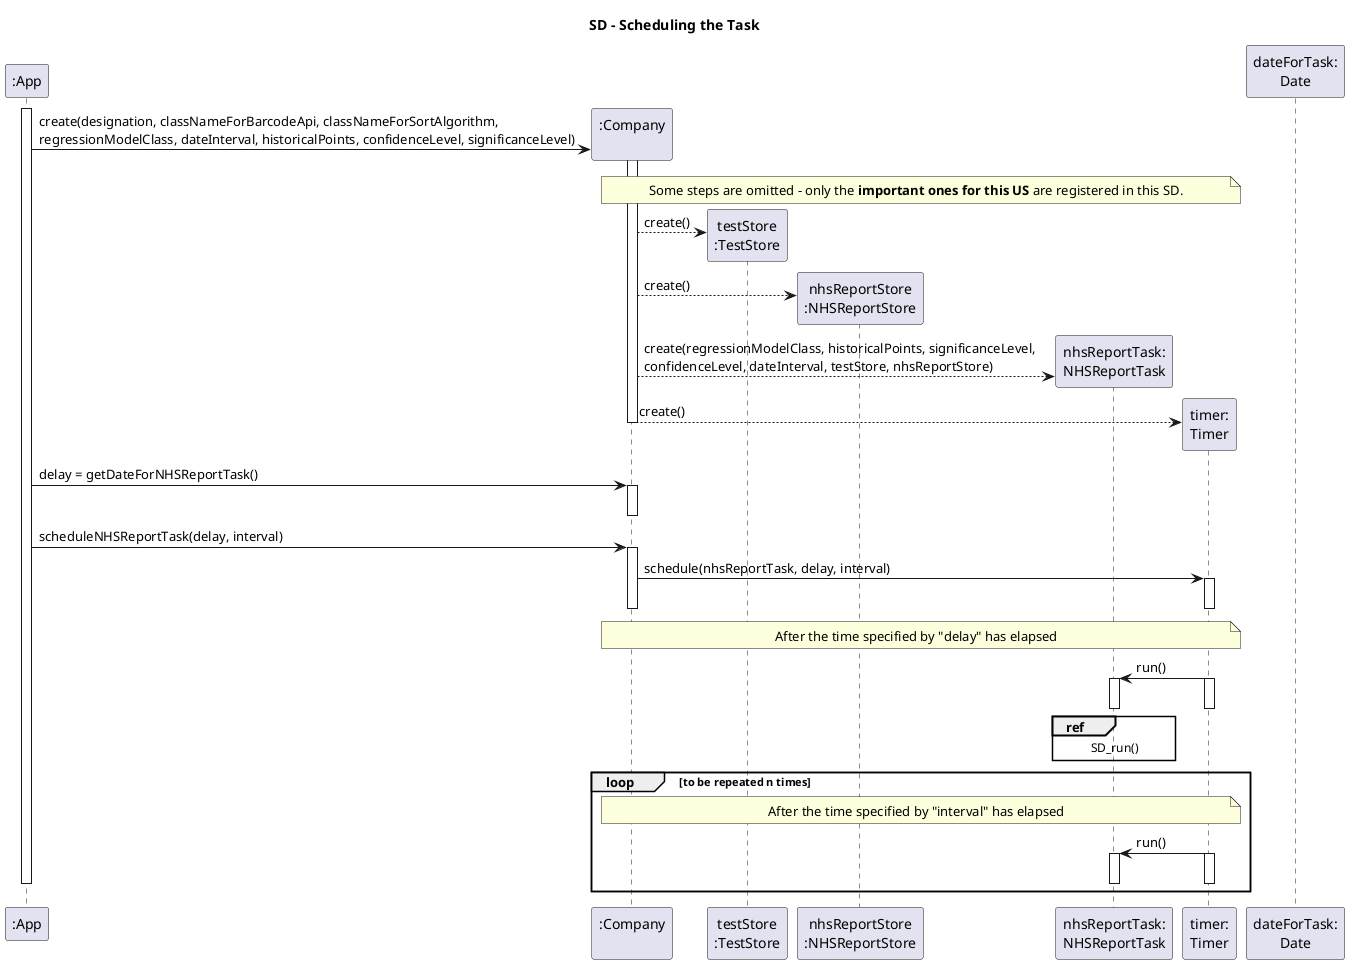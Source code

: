 @startuml

title SD - Scheduling the Task

participant ":App" as APP
participant ":Company\n" as COMPANY
participant "testStore\n:TestStore" as TEST_STORE
participant "nhsReportStore\n:NHSReportStore" as NHS_REPORT_STORE
participant "nhsReportTask:\nNHSReportTask" as TASK
participant "timer:\nTimer" as TIMER
participant "dateForTask:\nDate" as DATE_TASK

/'[o-> COMPANY : scheduleNHSReportTask(delay, interval)'/
activate APP
APP -> COMPANY** : create(designation, classNameForBarcodeApi, classNameForSortAlgorithm, \nregressionModelClass, dateInterval, historicalPoints, confidenceLevel, significanceLevel)
activate COMPANY
note over COMPANY, TIMER
Some steps are omitted - only the **important ones for this US** are registered in this SD.
end note
COMPANY --> TEST_STORE** : create()
COMPANY --> NHS_REPORT_STORE** : create()
COMPANY --> TASK** : create(regressionModelClass, historicalPoints, significanceLevel, \nconfidenceLevel, dateInterval, testStore, nhsReportStore)
COMPANY --> TIMER** : create()
deactivate COMPANY

APP -> COMPANY : delay = getDateForNHSReportTask()
activate COMPANY
deactivate COMPANY

APP -> COMPANY : scheduleNHSReportTask(delay, interval)
activate COMPANY

COMPANY -> TIMER : schedule(nhsReportTask, delay, interval)
activate TIMER
deactivate TIMER
deactivate COMPANY
note over COMPANY, TIMER
After the time specified by "delay" has elapsed
end note
TIMER -> TASK : run()
activate TIMER
deactivate TIMER
activate TASK
'CORRIGIR ESTÉTICA!!!
ref over TASK
SD_run()
end
deactivate TASK
'CONFIRMAR LOOP SE ESTÁ NO SÍTIO CERTO!!!!!
loop to be repeated n times
note over COMPANY, TIMER
After the time specified by "interval" has elapsed
end note
TIMER -> TASK : run()
activate TIMER
deactivate TIMER
activate TASK
deactivate TASK
deactivate APP
end


@enduml